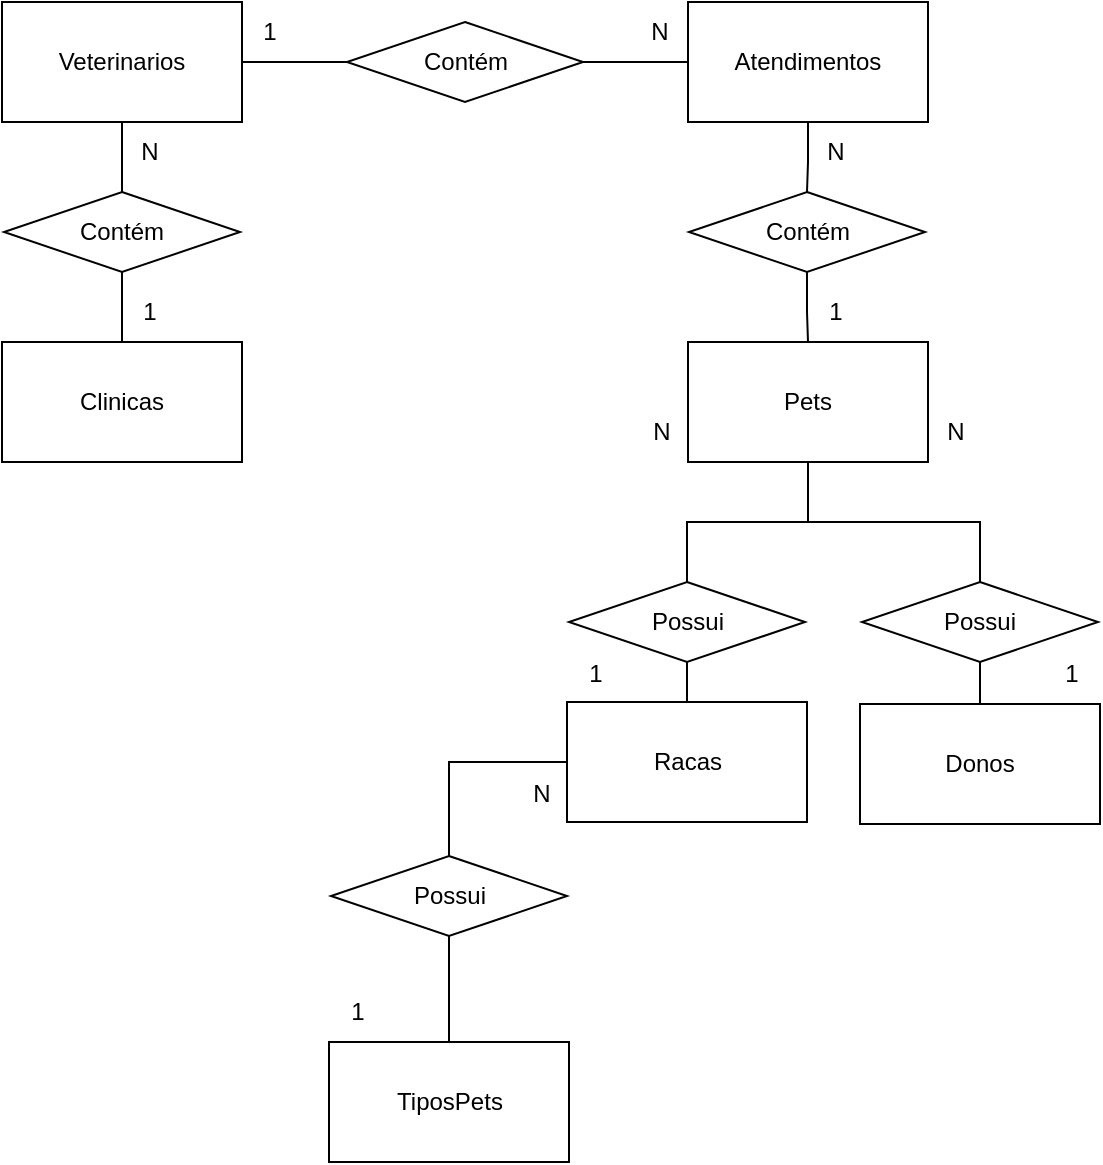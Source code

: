 <mxfile version="12.5.8" type="device" pages="2"><diagram id="yIOOfHhtOUt9rxqRcaLj" name="conceitual"><mxGraphModel dx="1221" dy="651" grid="1" gridSize="10" guides="1" tooltips="1" connect="1" arrows="1" fold="1" page="1" pageScale="1" pageWidth="827" pageHeight="1169" math="0" shadow="0"><root><mxCell id="0"/><mxCell id="1" parent="0"/><mxCell id="74wFqp07ixhWODf-E4Uv-1" value="Clinicas" style="rounded=0;whiteSpace=wrap;html=1;" parent="1" vertex="1"><mxGeometry x="160" y="240" width="120" height="60" as="geometry"/></mxCell><mxCell id="74wFqp07ixhWODf-E4Uv-18" style="edgeStyle=orthogonalEdgeStyle;rounded=0;orthogonalLoop=1;jettySize=auto;html=1;entryX=0.5;entryY=0;entryDx=0;entryDy=0;endArrow=none;endFill=0;" parent="1" source="74wFqp07ixhWODf-E4Uv-2" target="74wFqp07ixhWODf-E4Uv-17" edge="1"><mxGeometry relative="1" as="geometry"/></mxCell><mxCell id="74wFqp07ixhWODf-E4Uv-20" style="edgeStyle=orthogonalEdgeStyle;rounded=0;orthogonalLoop=1;jettySize=auto;html=1;entryX=0.5;entryY=0;entryDx=0;entryDy=0;endArrow=none;endFill=0;" parent="1" source="74wFqp07ixhWODf-E4Uv-2" target="74wFqp07ixhWODf-E4Uv-16" edge="1"><mxGeometry relative="1" as="geometry"/></mxCell><mxCell id="74wFqp07ixhWODf-E4Uv-2" value="Pets" style="rounded=0;whiteSpace=wrap;html=1;" parent="1" vertex="1"><mxGeometry x="503" y="240" width="120" height="60" as="geometry"/></mxCell><mxCell id="74wFqp07ixhWODf-E4Uv-3" value="TiposPets" style="rounded=0;whiteSpace=wrap;html=1;" parent="1" vertex="1"><mxGeometry x="323.5" y="590" width="120" height="60" as="geometry"/></mxCell><mxCell id="74wFqp07ixhWODf-E4Uv-24" style="edgeStyle=orthogonalEdgeStyle;rounded=0;orthogonalLoop=1;jettySize=auto;html=1;endArrow=none;endFill=0;entryX=0.5;entryY=0;entryDx=0;entryDy=0;exitX=0;exitY=0.5;exitDx=0;exitDy=0;" parent="1" source="74wFqp07ixhWODf-E4Uv-4" target="74wFqp07ixhWODf-E4Uv-22" edge="1"><mxGeometry relative="1" as="geometry"><mxPoint x="380" y="490" as="targetPoint"/></mxGeometry></mxCell><mxCell id="74wFqp07ixhWODf-E4Uv-4" value="&lt;div&gt;Racas&lt;/div&gt;" style="rounded=0;whiteSpace=wrap;html=1;" parent="1" vertex="1"><mxGeometry x="442.5" y="420" width="120" height="60" as="geometry"/></mxCell><mxCell id="74wFqp07ixhWODf-E4Uv-5" value="Donos" style="rounded=0;whiteSpace=wrap;html=1;" parent="1" vertex="1"><mxGeometry x="589" y="421" width="120" height="60" as="geometry"/></mxCell><mxCell id="74wFqp07ixhWODf-E4Uv-9" style="edgeStyle=orthogonalEdgeStyle;rounded=0;orthogonalLoop=1;jettySize=auto;html=1;entryX=0;entryY=0.5;entryDx=0;entryDy=0;endArrow=none;endFill=0;" parent="1" source="74wFqp07ixhWODf-E4Uv-6" target="74wFqp07ixhWODf-E4Uv-8" edge="1"><mxGeometry relative="1" as="geometry"/></mxCell><mxCell id="MJemmIyxFv0xTO64hzrj-2" style="edgeStyle=orthogonalEdgeStyle;rounded=0;orthogonalLoop=1;jettySize=auto;html=1;entryX=0.5;entryY=0;entryDx=0;entryDy=0;endArrow=none;endFill=0;" parent="1" source="74wFqp07ixhWODf-E4Uv-6" target="MJemmIyxFv0xTO64hzrj-1" edge="1"><mxGeometry relative="1" as="geometry"/></mxCell><mxCell id="74wFqp07ixhWODf-E4Uv-6" value="Veterinarios" style="rounded=0;whiteSpace=wrap;html=1;" parent="1" vertex="1"><mxGeometry x="160" y="70" width="120" height="60" as="geometry"/></mxCell><mxCell id="74wFqp07ixhWODf-E4Uv-14" style="edgeStyle=orthogonalEdgeStyle;rounded=0;orthogonalLoop=1;jettySize=auto;html=1;entryX=0.5;entryY=0;entryDx=0;entryDy=0;endArrow=none;endFill=0;" parent="1" source="74wFqp07ixhWODf-E4Uv-7" target="74wFqp07ixhWODf-E4Uv-13" edge="1"><mxGeometry relative="1" as="geometry"/></mxCell><mxCell id="74wFqp07ixhWODf-E4Uv-7" value="Atendimentos" style="rounded=0;whiteSpace=wrap;html=1;" parent="1" vertex="1"><mxGeometry x="503" y="70" width="120" height="60" as="geometry"/></mxCell><mxCell id="74wFqp07ixhWODf-E4Uv-10" style="edgeStyle=orthogonalEdgeStyle;rounded=0;orthogonalLoop=1;jettySize=auto;html=1;entryX=0;entryY=0.5;entryDx=0;entryDy=0;endArrow=none;endFill=0;" parent="1" source="74wFqp07ixhWODf-E4Uv-8" target="74wFqp07ixhWODf-E4Uv-7" edge="1"><mxGeometry relative="1" as="geometry"/></mxCell><mxCell id="74wFqp07ixhWODf-E4Uv-8" value="Contém" style="rhombus;whiteSpace=wrap;html=1;" parent="1" vertex="1"><mxGeometry x="332.5" y="80" width="118" height="40" as="geometry"/></mxCell><mxCell id="74wFqp07ixhWODf-E4Uv-11" value="1" style="text;html=1;strokeColor=none;fillColor=none;align=center;verticalAlign=middle;whiteSpace=wrap;rounded=0;" parent="1" vertex="1"><mxGeometry x="280" y="70" width="28" height="30" as="geometry"/></mxCell><mxCell id="74wFqp07ixhWODf-E4Uv-12" value="N" style="text;html=1;strokeColor=none;fillColor=none;align=center;verticalAlign=middle;whiteSpace=wrap;rounded=0;" parent="1" vertex="1"><mxGeometry x="475" y="70" width="28" height="30" as="geometry"/></mxCell><mxCell id="74wFqp07ixhWODf-E4Uv-15" style="edgeStyle=orthogonalEdgeStyle;rounded=0;orthogonalLoop=1;jettySize=auto;html=1;entryX=0.5;entryY=0;entryDx=0;entryDy=0;endArrow=none;endFill=0;" parent="1" source="74wFqp07ixhWODf-E4Uv-13" target="74wFqp07ixhWODf-E4Uv-2" edge="1"><mxGeometry relative="1" as="geometry"/></mxCell><mxCell id="74wFqp07ixhWODf-E4Uv-13" value="Contém" style="rhombus;whiteSpace=wrap;html=1;" parent="1" vertex="1"><mxGeometry x="503.5" y="165" width="118" height="40" as="geometry"/></mxCell><mxCell id="74wFqp07ixhWODf-E4Uv-21" style="edgeStyle=orthogonalEdgeStyle;rounded=0;orthogonalLoop=1;jettySize=auto;html=1;entryX=0.5;entryY=0;entryDx=0;entryDy=0;endArrow=none;endFill=0;" parent="1" source="74wFqp07ixhWODf-E4Uv-16" target="74wFqp07ixhWODf-E4Uv-5" edge="1"><mxGeometry relative="1" as="geometry"/></mxCell><mxCell id="74wFqp07ixhWODf-E4Uv-16" value="Possui" style="rhombus;whiteSpace=wrap;html=1;" parent="1" vertex="1"><mxGeometry x="590" y="360" width="118" height="40" as="geometry"/></mxCell><mxCell id="74wFqp07ixhWODf-E4Uv-19" style="edgeStyle=orthogonalEdgeStyle;rounded=0;orthogonalLoop=1;jettySize=auto;html=1;entryX=0.5;entryY=0;entryDx=0;entryDy=0;endArrow=none;endFill=0;" parent="1" source="74wFqp07ixhWODf-E4Uv-17" target="74wFqp07ixhWODf-E4Uv-4" edge="1"><mxGeometry relative="1" as="geometry"/></mxCell><mxCell id="74wFqp07ixhWODf-E4Uv-17" value="Possui" style="rhombus;whiteSpace=wrap;html=1;" parent="1" vertex="1"><mxGeometry x="443.5" y="360" width="118" height="40" as="geometry"/></mxCell><mxCell id="74wFqp07ixhWODf-E4Uv-26" style="edgeStyle=orthogonalEdgeStyle;rounded=0;orthogonalLoop=1;jettySize=auto;html=1;entryX=0.5;entryY=0;entryDx=0;entryDy=0;endArrow=none;endFill=0;" parent="1" source="74wFqp07ixhWODf-E4Uv-22" target="74wFqp07ixhWODf-E4Uv-3" edge="1"><mxGeometry relative="1" as="geometry"/></mxCell><mxCell id="74wFqp07ixhWODf-E4Uv-22" value="Possui" style="rhombus;whiteSpace=wrap;html=1;" parent="1" vertex="1"><mxGeometry x="324.5" y="497" width="118" height="40" as="geometry"/></mxCell><mxCell id="MJemmIyxFv0xTO64hzrj-3" style="edgeStyle=orthogonalEdgeStyle;rounded=0;orthogonalLoop=1;jettySize=auto;html=1;endArrow=none;endFill=0;" parent="1" source="MJemmIyxFv0xTO64hzrj-1" target="74wFqp07ixhWODf-E4Uv-1" edge="1"><mxGeometry relative="1" as="geometry"/></mxCell><mxCell id="MJemmIyxFv0xTO64hzrj-1" value="Contém" style="rhombus;whiteSpace=wrap;html=1;" parent="1" vertex="1"><mxGeometry x="161" y="165" width="118" height="40" as="geometry"/></mxCell><mxCell id="MJemmIyxFv0xTO64hzrj-4" value="1" style="text;html=1;strokeColor=none;fillColor=none;align=center;verticalAlign=middle;whiteSpace=wrap;rounded=0;" parent="1" vertex="1"><mxGeometry x="220" y="210" width="28" height="30" as="geometry"/></mxCell><mxCell id="MJemmIyxFv0xTO64hzrj-5" value="N" style="text;html=1;strokeColor=none;fillColor=none;align=center;verticalAlign=middle;whiteSpace=wrap;rounded=0;" parent="1" vertex="1"><mxGeometry x="220" y="130" width="28" height="30" as="geometry"/></mxCell><mxCell id="w8IXrViz25cH-T80FAYZ-2" value="N" style="text;html=1;strokeColor=none;fillColor=none;align=center;verticalAlign=middle;whiteSpace=wrap;rounded=0;" parent="1" vertex="1"><mxGeometry x="563" y="130" width="28" height="30" as="geometry"/></mxCell><mxCell id="w8IXrViz25cH-T80FAYZ-3" value="1" style="text;html=1;strokeColor=none;fillColor=none;align=center;verticalAlign=middle;whiteSpace=wrap;rounded=0;" parent="1" vertex="1"><mxGeometry x="563" y="210" width="28" height="30" as="geometry"/></mxCell><mxCell id="w8IXrViz25cH-T80FAYZ-4" value="1" style="text;html=1;strokeColor=none;fillColor=none;align=center;verticalAlign=middle;whiteSpace=wrap;rounded=0;" parent="1" vertex="1"><mxGeometry x="442.5" y="391" width="28" height="30" as="geometry"/></mxCell><mxCell id="w8IXrViz25cH-T80FAYZ-5" value="N" style="text;html=1;strokeColor=none;fillColor=none;align=center;verticalAlign=middle;whiteSpace=wrap;rounded=0;" parent="1" vertex="1"><mxGeometry x="475.5" y="270" width="28" height="30" as="geometry"/></mxCell><mxCell id="w8IXrViz25cH-T80FAYZ-6" value="1" style="text;html=1;strokeColor=none;fillColor=none;align=center;verticalAlign=middle;whiteSpace=wrap;rounded=0;" parent="1" vertex="1"><mxGeometry x="681" y="391" width="28" height="30" as="geometry"/></mxCell><mxCell id="w8IXrViz25cH-T80FAYZ-7" value="N" style="text;html=1;strokeColor=none;fillColor=none;align=center;verticalAlign=middle;whiteSpace=wrap;rounded=0;" parent="1" vertex="1"><mxGeometry x="623" y="270" width="28" height="30" as="geometry"/></mxCell><mxCell id="w8IXrViz25cH-T80FAYZ-8" value="1" style="text;html=1;strokeColor=none;fillColor=none;align=center;verticalAlign=middle;whiteSpace=wrap;rounded=0;" parent="1" vertex="1"><mxGeometry x="323.5" y="560" width="28" height="30" as="geometry"/></mxCell><mxCell id="w8IXrViz25cH-T80FAYZ-9" value="N" style="text;html=1;strokeColor=none;fillColor=none;align=center;verticalAlign=middle;whiteSpace=wrap;rounded=0;" parent="1" vertex="1"><mxGeometry x="415.5" y="451" width="28" height="30" as="geometry"/></mxCell></root></mxGraphModel></diagram><diagram id="DdZKMR58_YKbomkdZUpm" name="logico"><mxGraphModel dx="1221" dy="651" grid="1" gridSize="10" guides="1" tooltips="1" connect="1" arrows="1" fold="1" page="1" pageScale="1" pageWidth="827" pageHeight="1169" math="0" shadow="0"><root><mxCell id="Ou-zenPgsvN1Dk5Yes9s-0"/><mxCell id="Ou-zenPgsvN1Dk5Yes9s-1" parent="Ou-zenPgsvN1Dk5Yes9s-0"/><mxCell id="Ou-zenPgsvN1Dk5Yes9s-2" value="Clinicas" style="swimlane;fontStyle=0;childLayout=stackLayout;horizontal=1;startSize=26;fillColor=#e0e0e0;horizontalStack=0;resizeParent=1;resizeParentMax=0;resizeLast=0;collapsible=1;marginBottom=0;swimlaneFillColor=#ffffff;align=center;fontSize=14;" parent="Ou-zenPgsvN1Dk5Yes9s-1" vertex="1"><mxGeometry x="10" y="42.5" width="160" height="118" as="geometry"/></mxCell><mxCell id="Ou-zenPgsvN1Dk5Yes9s-3" value="IdClinica" style="shape=partialRectangle;top=0;left=0;right=0;bottom=1;align=left;verticalAlign=middle;fillColor=none;spacingLeft=34;spacingRight=4;overflow=hidden;rotatable=0;points=[[0,0.5],[1,0.5]];portConstraint=eastwest;dropTarget=0;fontStyle=5;fontSize=12;" parent="Ou-zenPgsvN1Dk5Yes9s-2" vertex="1"><mxGeometry y="26" width="160" height="30" as="geometry"/></mxCell><mxCell id="Ou-zenPgsvN1Dk5Yes9s-4" value="PK" style="shape=partialRectangle;top=0;left=0;bottom=0;fillColor=none;align=left;verticalAlign=middle;spacingLeft=4;spacingRight=4;overflow=hidden;rotatable=0;points=[];portConstraint=eastwest;part=1;fontSize=12;" parent="Ou-zenPgsvN1Dk5Yes9s-3" vertex="1" connectable="0"><mxGeometry width="30" height="30" as="geometry"/></mxCell><mxCell id="Ou-zenPgsvN1Dk5Yes9s-5" value="Nome" style="shape=partialRectangle;top=0;left=0;right=0;bottom=0;align=left;verticalAlign=top;fillColor=none;spacingLeft=34;spacingRight=4;overflow=hidden;rotatable=0;points=[[0,0.5],[1,0.5]];portConstraint=eastwest;dropTarget=0;fontSize=12;" parent="Ou-zenPgsvN1Dk5Yes9s-2" vertex="1"><mxGeometry y="56" width="160" height="26" as="geometry"/></mxCell><mxCell id="Ou-zenPgsvN1Dk5Yes9s-6" value="" style="shape=partialRectangle;top=0;left=0;bottom=0;fillColor=none;align=left;verticalAlign=top;spacingLeft=4;spacingRight=4;overflow=hidden;rotatable=0;points=[];portConstraint=eastwest;part=1;fontSize=12;" parent="Ou-zenPgsvN1Dk5Yes9s-5" vertex="1" connectable="0"><mxGeometry width="30" height="26" as="geometry"/></mxCell><mxCell id="Ou-zenPgsvN1Dk5Yes9s-7" value="Endereco" style="shape=partialRectangle;top=0;left=0;right=0;bottom=0;align=left;verticalAlign=top;fillColor=none;spacingLeft=34;spacingRight=4;overflow=hidden;rotatable=0;points=[[0,0.5],[1,0.5]];portConstraint=eastwest;dropTarget=0;fontSize=12;" parent="Ou-zenPgsvN1Dk5Yes9s-2" vertex="1"><mxGeometry y="82" width="160" height="26" as="geometry"/></mxCell><mxCell id="Ou-zenPgsvN1Dk5Yes9s-8" value="" style="shape=partialRectangle;top=0;left=0;bottom=0;fillColor=none;align=left;verticalAlign=top;spacingLeft=4;spacingRight=4;overflow=hidden;rotatable=0;points=[];portConstraint=eastwest;part=1;fontSize=12;" parent="Ou-zenPgsvN1Dk5Yes9s-7" vertex="1" connectable="0"><mxGeometry width="30" height="26" as="geometry"/></mxCell><mxCell id="Ou-zenPgsvN1Dk5Yes9s-11" value="" style="shape=partialRectangle;top=0;left=0;right=0;bottom=0;align=left;verticalAlign=top;fillColor=none;spacingLeft=34;spacingRight=4;overflow=hidden;rotatable=0;points=[[0,0.5],[1,0.5]];portConstraint=eastwest;dropTarget=0;fontSize=12;" parent="Ou-zenPgsvN1Dk5Yes9s-2" vertex="1"><mxGeometry y="108" width="160" height="10" as="geometry"/></mxCell><mxCell id="Ou-zenPgsvN1Dk5Yes9s-12" value="" style="shape=partialRectangle;top=0;left=0;bottom=0;fillColor=none;align=left;verticalAlign=top;spacingLeft=4;spacingRight=4;overflow=hidden;rotatable=0;points=[];portConstraint=eastwest;part=1;fontSize=12;" parent="Ou-zenPgsvN1Dk5Yes9s-11" vertex="1" connectable="0"><mxGeometry width="30" height="10" as="geometry"/></mxCell><mxCell id="Ou-zenPgsvN1Dk5Yes9s-13" value="Pets" style="swimlane;fontStyle=0;childLayout=stackLayout;horizontal=1;startSize=26;fillColor=#e0e0e0;horizontalStack=0;resizeParent=1;resizeParentMax=0;resizeLast=0;collapsible=1;marginBottom=0;swimlaneFillColor=#ffffff;align=center;fontSize=14;" parent="Ou-zenPgsvN1Dk5Yes9s-1" vertex="1"><mxGeometry x="270" y="240" width="160" height="168" as="geometry"/></mxCell><mxCell id="Ou-zenPgsvN1Dk5Yes9s-14" value="IdPet" style="shape=partialRectangle;top=0;left=0;right=0;bottom=0;align=left;verticalAlign=middle;fillColor=none;spacingLeft=60;spacingRight=4;overflow=hidden;rotatable=0;points=[[0,0.5],[1,0.5]];portConstraint=eastwest;dropTarget=0;fontStyle=5;fontSize=12;" parent="Ou-zenPgsvN1Dk5Yes9s-13" vertex="1"><mxGeometry y="26" width="160" height="30" as="geometry"/></mxCell><mxCell id="Ou-zenPgsvN1Dk5Yes9s-15" value="PK" style="shape=partialRectangle;fontStyle=1;top=0;left=0;bottom=0;fillColor=none;align=left;verticalAlign=middle;spacingLeft=4;spacingRight=4;overflow=hidden;rotatable=0;points=[];portConstraint=eastwest;part=1;fontSize=12;" parent="Ou-zenPgsvN1Dk5Yes9s-14" vertex="1" connectable="0"><mxGeometry width="56" height="30" as="geometry"/></mxCell><mxCell id="Ou-zenPgsvN1Dk5Yes9s-22" value="IdRaca" style="shape=partialRectangle;top=0;left=0;right=0;bottom=1;align=left;verticalAlign=middle;fillColor=none;spacingLeft=60;spacingRight=4;overflow=hidden;rotatable=0;points=[[0,0.5],[1,0.5]];portConstraint=eastwest;dropTarget=0;fontStyle=5;fontSize=12;strokeColor=none;" parent="Ou-zenPgsvN1Dk5Yes9s-13" vertex="1"><mxGeometry y="56" width="160" height="30" as="geometry"/></mxCell><mxCell id="Ou-zenPgsvN1Dk5Yes9s-23" value="FK" style="shape=partialRectangle;fontStyle=1;top=0;left=0;bottom=0;fillColor=none;align=left;verticalAlign=middle;spacingLeft=4;spacingRight=4;overflow=hidden;rotatable=0;points=[];portConstraint=eastwest;part=1;fontSize=12;" parent="Ou-zenPgsvN1Dk5Yes9s-22" vertex="1" connectable="0"><mxGeometry width="56" height="30" as="geometry"/></mxCell><mxCell id="Ou-zenPgsvN1Dk5Yes9s-16" value="IdDono" style="shape=partialRectangle;top=0;left=0;right=0;bottom=1;align=left;verticalAlign=middle;fillColor=none;spacingLeft=60;spacingRight=4;overflow=hidden;rotatable=0;points=[[0,0.5],[1,0.5]];portConstraint=eastwest;dropTarget=0;fontStyle=5;fontSize=12;" parent="Ou-zenPgsvN1Dk5Yes9s-13" vertex="1"><mxGeometry y="86" width="160" height="30" as="geometry"/></mxCell><mxCell id="Ou-zenPgsvN1Dk5Yes9s-17" value="FK" style="shape=partialRectangle;fontStyle=1;top=0;left=0;bottom=0;fillColor=none;align=left;verticalAlign=middle;spacingLeft=4;spacingRight=4;overflow=hidden;rotatable=0;points=[];portConstraint=eastwest;part=1;fontSize=12;" parent="Ou-zenPgsvN1Dk5Yes9s-16" vertex="1" connectable="0"><mxGeometry width="56" height="30" as="geometry"/></mxCell><mxCell id="Ou-zenPgsvN1Dk5Yes9s-18" value="Nome" style="shape=partialRectangle;top=0;left=0;right=0;bottom=0;align=left;verticalAlign=top;fillColor=none;spacingLeft=60;spacingRight=4;overflow=hidden;rotatable=0;points=[[0,0.5],[1,0.5]];portConstraint=eastwest;dropTarget=0;fontSize=12;" parent="Ou-zenPgsvN1Dk5Yes9s-13" vertex="1"><mxGeometry y="116" width="160" height="26" as="geometry"/></mxCell><mxCell id="Ou-zenPgsvN1Dk5Yes9s-19" value="" style="shape=partialRectangle;top=0;left=0;bottom=0;fillColor=none;align=left;verticalAlign=top;spacingLeft=4;spacingRight=4;overflow=hidden;rotatable=0;points=[];portConstraint=eastwest;part=1;fontSize=12;" parent="Ou-zenPgsvN1Dk5Yes9s-18" vertex="1" connectable="0"><mxGeometry width="56" height="26" as="geometry"/></mxCell><mxCell id="Ou-zenPgsvN1Dk5Yes9s-20" value="DataNascimento" style="shape=partialRectangle;top=0;left=0;right=0;bottom=0;align=left;verticalAlign=top;fillColor=none;spacingLeft=60;spacingRight=4;overflow=hidden;rotatable=0;points=[[0,0.5],[1,0.5]];portConstraint=eastwest;dropTarget=0;fontSize=12;" parent="Ou-zenPgsvN1Dk5Yes9s-13" vertex="1"><mxGeometry y="142" width="160" height="26" as="geometry"/></mxCell><mxCell id="Ou-zenPgsvN1Dk5Yes9s-21" value="" style="shape=partialRectangle;top=0;left=0;bottom=0;fillColor=none;align=left;verticalAlign=top;spacingLeft=4;spacingRight=4;overflow=hidden;rotatable=0;points=[];portConstraint=eastwest;part=1;fontSize=12;" parent="Ou-zenPgsvN1Dk5Yes9s-20" vertex="1" connectable="0"><mxGeometry width="56" height="26" as="geometry"/></mxCell><mxCell id="Ou-zenPgsvN1Dk5Yes9s-24" value="TiposPets" style="swimlane;fontStyle=0;childLayout=stackLayout;horizontal=1;startSize=26;fillColor=#e0e0e0;horizontalStack=0;resizeParent=1;resizeParentMax=0;resizeLast=0;collapsible=1;marginBottom=0;swimlaneFillColor=#ffffff;align=center;fontSize=14;" parent="Ou-zenPgsvN1Dk5Yes9s-1" vertex="1"><mxGeometry x="270" y="480" width="160" height="92" as="geometry"/></mxCell><mxCell id="Ou-zenPgsvN1Dk5Yes9s-25" value="IdTipoPet" style="shape=partialRectangle;top=0;left=0;right=0;bottom=1;align=left;verticalAlign=middle;fillColor=none;spacingLeft=34;spacingRight=4;overflow=hidden;rotatable=0;points=[[0,0.5],[1,0.5]];portConstraint=eastwest;dropTarget=0;fontStyle=5;fontSize=12;" parent="Ou-zenPgsvN1Dk5Yes9s-24" vertex="1"><mxGeometry y="26" width="160" height="30" as="geometry"/></mxCell><mxCell id="Ou-zenPgsvN1Dk5Yes9s-26" value="PK" style="shape=partialRectangle;top=0;left=0;bottom=0;fillColor=none;align=left;verticalAlign=middle;spacingLeft=4;spacingRight=4;overflow=hidden;rotatable=0;points=[];portConstraint=eastwest;part=1;fontSize=12;" parent="Ou-zenPgsvN1Dk5Yes9s-25" vertex="1" connectable="0"><mxGeometry width="30" height="30" as="geometry"/></mxCell><mxCell id="Ou-zenPgsvN1Dk5Yes9s-27" value="Descricao" style="shape=partialRectangle;top=0;left=0;right=0;bottom=0;align=left;verticalAlign=top;fillColor=none;spacingLeft=34;spacingRight=4;overflow=hidden;rotatable=0;points=[[0,0.5],[1,0.5]];portConstraint=eastwest;dropTarget=0;fontSize=12;" parent="Ou-zenPgsvN1Dk5Yes9s-24" vertex="1"><mxGeometry y="56" width="160" height="26" as="geometry"/></mxCell><mxCell id="Ou-zenPgsvN1Dk5Yes9s-28" value="" style="shape=partialRectangle;top=0;left=0;bottom=0;fillColor=none;align=left;verticalAlign=top;spacingLeft=4;spacingRight=4;overflow=hidden;rotatable=0;points=[];portConstraint=eastwest;part=1;fontSize=12;" parent="Ou-zenPgsvN1Dk5Yes9s-27" vertex="1" connectable="0"><mxGeometry width="30" height="26" as="geometry"/></mxCell><mxCell id="Ou-zenPgsvN1Dk5Yes9s-31" value="" style="shape=partialRectangle;top=0;left=0;right=0;bottom=0;align=left;verticalAlign=top;fillColor=none;spacingLeft=34;spacingRight=4;overflow=hidden;rotatable=0;points=[[0,0.5],[1,0.5]];portConstraint=eastwest;dropTarget=0;fontSize=12;" parent="Ou-zenPgsvN1Dk5Yes9s-24" vertex="1"><mxGeometry y="82" width="160" height="10" as="geometry"/></mxCell><mxCell id="Ou-zenPgsvN1Dk5Yes9s-32" value="" style="shape=partialRectangle;top=0;left=0;bottom=0;fillColor=none;align=left;verticalAlign=top;spacingLeft=4;spacingRight=4;overflow=hidden;rotatable=0;points=[];portConstraint=eastwest;part=1;fontSize=12;" parent="Ou-zenPgsvN1Dk5Yes9s-31" vertex="1" connectable="0"><mxGeometry width="30" height="10" as="geometry"/></mxCell><mxCell id="Ou-zenPgsvN1Dk5Yes9s-33" value="Racas" style="swimlane;fontStyle=0;childLayout=stackLayout;horizontal=1;startSize=26;fillColor=#e0e0e0;horizontalStack=0;resizeParent=1;resizeParentMax=0;resizeLast=0;collapsible=1;marginBottom=0;swimlaneFillColor=#ffffff;align=center;fontSize=14;" parent="Ou-zenPgsvN1Dk5Yes9s-1" vertex="1"><mxGeometry x="10" y="240" width="160" height="112" as="geometry"/></mxCell><mxCell id="Ou-zenPgsvN1Dk5Yes9s-34" value="IdRaca" style="shape=partialRectangle;top=0;left=0;right=0;bottom=0;align=left;verticalAlign=middle;fillColor=none;spacingLeft=60;spacingRight=4;overflow=hidden;rotatable=0;points=[[0,0.5],[1,0.5]];portConstraint=eastwest;dropTarget=0;fontStyle=5;fontSize=12;" parent="Ou-zenPgsvN1Dk5Yes9s-33" vertex="1"><mxGeometry y="26" width="160" height="30" as="geometry"/></mxCell><mxCell id="Ou-zenPgsvN1Dk5Yes9s-35" value="PK" style="shape=partialRectangle;fontStyle=1;top=0;left=0;bottom=0;fillColor=none;align=left;verticalAlign=middle;spacingLeft=4;spacingRight=4;overflow=hidden;rotatable=0;points=[];portConstraint=eastwest;part=1;fontSize=12;" parent="Ou-zenPgsvN1Dk5Yes9s-34" vertex="1" connectable="0"><mxGeometry width="56" height="30" as="geometry"/></mxCell><mxCell id="Ou-zenPgsvN1Dk5Yes9s-36" value="IdTipoPet" style="shape=partialRectangle;top=0;left=0;right=0;bottom=1;align=left;verticalAlign=middle;fillColor=none;spacingLeft=60;spacingRight=4;overflow=hidden;rotatable=0;points=[[0,0.5],[1,0.5]];portConstraint=eastwest;dropTarget=0;fontStyle=5;fontSize=12;strokeColor=#000000;" parent="Ou-zenPgsvN1Dk5Yes9s-33" vertex="1"><mxGeometry y="56" width="160" height="30" as="geometry"/></mxCell><mxCell id="Ou-zenPgsvN1Dk5Yes9s-37" value="FK" style="shape=partialRectangle;fontStyle=1;top=0;left=0;bottom=0;fillColor=none;align=left;verticalAlign=middle;spacingLeft=4;spacingRight=4;overflow=hidden;rotatable=0;points=[];portConstraint=eastwest;part=1;fontSize=12;" parent="Ou-zenPgsvN1Dk5Yes9s-36" vertex="1" connectable="0"><mxGeometry width="56" height="30" as="geometry"/></mxCell><mxCell id="Ou-zenPgsvN1Dk5Yes9s-40" value="Descricao" style="shape=partialRectangle;top=0;left=0;right=0;bottom=0;align=left;verticalAlign=top;fillColor=none;spacingLeft=60;spacingRight=4;overflow=hidden;rotatable=0;points=[[0,0.5],[1,0.5]];portConstraint=eastwest;dropTarget=0;fontSize=12;" parent="Ou-zenPgsvN1Dk5Yes9s-33" vertex="1"><mxGeometry y="86" width="160" height="26" as="geometry"/></mxCell><mxCell id="Ou-zenPgsvN1Dk5Yes9s-41" value="" style="shape=partialRectangle;top=0;left=0;bottom=0;fillColor=none;align=left;verticalAlign=top;spacingLeft=4;spacingRight=4;overflow=hidden;rotatable=0;points=[];portConstraint=eastwest;part=1;fontSize=12;" parent="Ou-zenPgsvN1Dk5Yes9s-40" vertex="1" connectable="0"><mxGeometry width="56" height="26" as="geometry"/></mxCell><mxCell id="Ou-zenPgsvN1Dk5Yes9s-44" value="Donos" style="swimlane;fontStyle=0;childLayout=stackLayout;horizontal=1;startSize=26;fillColor=#e0e0e0;horizontalStack=0;resizeParent=1;resizeParentMax=0;resizeLast=0;collapsible=1;marginBottom=0;swimlaneFillColor=#ffffff;align=center;fontSize=14;" parent="Ou-zenPgsvN1Dk5Yes9s-1" vertex="1"><mxGeometry x="560" y="240" width="160" height="92" as="geometry"/></mxCell><mxCell id="Ou-zenPgsvN1Dk5Yes9s-45" value="IdDono" style="shape=partialRectangle;top=0;left=0;right=0;bottom=1;align=left;verticalAlign=middle;fillColor=none;spacingLeft=34;spacingRight=4;overflow=hidden;rotatable=0;points=[[0,0.5],[1,0.5]];portConstraint=eastwest;dropTarget=0;fontStyle=5;fontSize=12;" parent="Ou-zenPgsvN1Dk5Yes9s-44" vertex="1"><mxGeometry y="26" width="160" height="30" as="geometry"/></mxCell><mxCell id="Ou-zenPgsvN1Dk5Yes9s-46" value="PK" style="shape=partialRectangle;top=0;left=0;bottom=0;fillColor=none;align=left;verticalAlign=middle;spacingLeft=4;spacingRight=4;overflow=hidden;rotatable=0;points=[];portConstraint=eastwest;part=1;fontSize=12;" parent="Ou-zenPgsvN1Dk5Yes9s-45" vertex="1" connectable="0"><mxGeometry width="30" height="30" as="geometry"/></mxCell><mxCell id="Ou-zenPgsvN1Dk5Yes9s-47" value="Nome" style="shape=partialRectangle;top=0;left=0;right=0;bottom=0;align=left;verticalAlign=top;fillColor=none;spacingLeft=34;spacingRight=4;overflow=hidden;rotatable=0;points=[[0,0.5],[1,0.5]];portConstraint=eastwest;dropTarget=0;fontSize=12;" parent="Ou-zenPgsvN1Dk5Yes9s-44" vertex="1"><mxGeometry y="56" width="160" height="26" as="geometry"/></mxCell><mxCell id="Ou-zenPgsvN1Dk5Yes9s-48" value="" style="shape=partialRectangle;top=0;left=0;bottom=0;fillColor=none;align=left;verticalAlign=top;spacingLeft=4;spacingRight=4;overflow=hidden;rotatable=0;points=[];portConstraint=eastwest;part=1;fontSize=12;" parent="Ou-zenPgsvN1Dk5Yes9s-47" vertex="1" connectable="0"><mxGeometry width="30" height="26" as="geometry"/></mxCell><mxCell id="Ou-zenPgsvN1Dk5Yes9s-49" value="" style="shape=partialRectangle;top=0;left=0;right=0;bottom=0;align=left;verticalAlign=top;fillColor=none;spacingLeft=34;spacingRight=4;overflow=hidden;rotatable=0;points=[[0,0.5],[1,0.5]];portConstraint=eastwest;dropTarget=0;fontSize=12;" parent="Ou-zenPgsvN1Dk5Yes9s-44" vertex="1"><mxGeometry y="82" width="160" height="10" as="geometry"/></mxCell><mxCell id="Ou-zenPgsvN1Dk5Yes9s-50" value="" style="shape=partialRectangle;top=0;left=0;bottom=0;fillColor=none;align=left;verticalAlign=top;spacingLeft=4;spacingRight=4;overflow=hidden;rotatable=0;points=[];portConstraint=eastwest;part=1;fontSize=12;" parent="Ou-zenPgsvN1Dk5Yes9s-49" vertex="1" connectable="0"><mxGeometry width="30" height="10" as="geometry"/></mxCell><mxCell id="jx9YeqrNoVjlFpdl2NL0-7" value="Veterinarios" style="swimlane;fontStyle=0;childLayout=stackLayout;horizontal=1;startSize=26;fillColor=#e0e0e0;horizontalStack=0;resizeParent=1;resizeParentMax=0;resizeLast=0;collapsible=1;marginBottom=0;swimlaneFillColor=#ffffff;align=center;fontSize=14;" parent="Ou-zenPgsvN1Dk5Yes9s-1" vertex="1"><mxGeometry x="270" y="42.5" width="160" height="138" as="geometry"/></mxCell><mxCell id="jx9YeqrNoVjlFpdl2NL0-8" value="IdVeterinario" style="shape=partialRectangle;top=0;left=0;right=0;bottom=0;align=left;verticalAlign=middle;fillColor=none;spacingLeft=60;spacingRight=4;overflow=hidden;rotatable=0;points=[[0,0.5],[1,0.5]];portConstraint=eastwest;dropTarget=0;fontStyle=5;fontSize=12;" parent="jx9YeqrNoVjlFpdl2NL0-7" vertex="1"><mxGeometry y="26" width="160" height="30" as="geometry"/></mxCell><mxCell id="jx9YeqrNoVjlFpdl2NL0-9" value="PK" style="shape=partialRectangle;fontStyle=1;top=0;left=0;bottom=0;fillColor=none;align=left;verticalAlign=middle;spacingLeft=4;spacingRight=4;overflow=hidden;rotatable=0;points=[];portConstraint=eastwest;part=1;fontSize=12;" parent="jx9YeqrNoVjlFpdl2NL0-8" vertex="1" connectable="0"><mxGeometry width="56" height="30" as="geometry"/></mxCell><mxCell id="jx9YeqrNoVjlFpdl2NL0-10" value="IdClinica" style="shape=partialRectangle;top=0;left=0;right=0;bottom=1;align=left;verticalAlign=middle;fillColor=none;spacingLeft=60;spacingRight=4;overflow=hidden;rotatable=0;points=[[0,0.5],[1,0.5]];portConstraint=eastwest;dropTarget=0;fontStyle=5;fontSize=12;strokeColor=#000000;" parent="jx9YeqrNoVjlFpdl2NL0-7" vertex="1"><mxGeometry y="56" width="160" height="30" as="geometry"/></mxCell><mxCell id="jx9YeqrNoVjlFpdl2NL0-11" value="FK" style="shape=partialRectangle;fontStyle=1;top=0;left=0;bottom=0;fillColor=none;align=left;verticalAlign=middle;spacingLeft=4;spacingRight=4;overflow=hidden;rotatable=0;points=[];portConstraint=eastwest;part=1;fontSize=12;" parent="jx9YeqrNoVjlFpdl2NL0-10" vertex="1" connectable="0"><mxGeometry width="56" height="30" as="geometry"/></mxCell><mxCell id="jx9YeqrNoVjlFpdl2NL0-12" value="CRMV" style="shape=partialRectangle;top=0;left=0;right=0;bottom=0;align=left;verticalAlign=top;fillColor=none;spacingLeft=60;spacingRight=4;overflow=hidden;rotatable=0;points=[[0,0.5],[1,0.5]];portConstraint=eastwest;dropTarget=0;fontSize=12;" parent="jx9YeqrNoVjlFpdl2NL0-7" vertex="1"><mxGeometry y="86" width="160" height="26" as="geometry"/></mxCell><mxCell id="jx9YeqrNoVjlFpdl2NL0-13" value="" style="shape=partialRectangle;top=0;left=0;bottom=0;fillColor=none;align=left;verticalAlign=top;spacingLeft=4;spacingRight=4;overflow=hidden;rotatable=0;points=[];portConstraint=eastwest;part=1;fontSize=12;" parent="jx9YeqrNoVjlFpdl2NL0-12" vertex="1" connectable="0"><mxGeometry width="56" height="26" as="geometry"/></mxCell><mxCell id="jx9YeqrNoVjlFpdl2NL0-14" value="Nome" style="shape=partialRectangle;top=0;left=0;right=0;bottom=0;align=left;verticalAlign=top;fillColor=none;spacingLeft=60;spacingRight=4;overflow=hidden;rotatable=0;points=[[0,0.5],[1,0.5]];portConstraint=eastwest;dropTarget=0;fontSize=12;" parent="jx9YeqrNoVjlFpdl2NL0-7" vertex="1"><mxGeometry y="112" width="160" height="26" as="geometry"/></mxCell><mxCell id="jx9YeqrNoVjlFpdl2NL0-15" value="" style="shape=partialRectangle;top=0;left=0;bottom=0;fillColor=none;align=left;verticalAlign=top;spacingLeft=4;spacingRight=4;overflow=hidden;rotatable=0;points=[];portConstraint=eastwest;part=1;fontSize=12;" parent="jx9YeqrNoVjlFpdl2NL0-14" vertex="1" connectable="0"><mxGeometry width="56" height="26" as="geometry"/></mxCell><mxCell id="jx9YeqrNoVjlFpdl2NL0-16" value="Atendimentos" style="swimlane;fontStyle=0;childLayout=stackLayout;horizontal=1;startSize=26;fillColor=#e0e0e0;horizontalStack=0;resizeParent=1;resizeParentMax=0;resizeLast=0;collapsible=1;marginBottom=0;swimlaneFillColor=#ffffff;align=center;fontSize=14;" parent="Ou-zenPgsvN1Dk5Yes9s-1" vertex="1"><mxGeometry x="560" y="42.5" width="180" height="168" as="geometry"/></mxCell><mxCell id="jx9YeqrNoVjlFpdl2NL0-17" value="IdAtendimento" style="shape=partialRectangle;top=0;left=0;right=0;bottom=0;align=left;verticalAlign=middle;fillColor=none;spacingLeft=60;spacingRight=4;overflow=hidden;rotatable=0;points=[[0,0.5],[1,0.5]];portConstraint=eastwest;dropTarget=0;fontStyle=5;fontSize=12;" parent="jx9YeqrNoVjlFpdl2NL0-16" vertex="1"><mxGeometry y="26" width="180" height="30" as="geometry"/></mxCell><mxCell id="jx9YeqrNoVjlFpdl2NL0-18" value="PK" style="shape=partialRectangle;fontStyle=1;top=0;left=0;bottom=0;fillColor=none;align=left;verticalAlign=middle;spacingLeft=4;spacingRight=4;overflow=hidden;rotatable=0;points=[];portConstraint=eastwest;part=1;fontSize=12;" parent="jx9YeqrNoVjlFpdl2NL0-17" vertex="1" connectable="0"><mxGeometry width="56" height="30" as="geometry"/></mxCell><mxCell id="jx9YeqrNoVjlFpdl2NL0-19" value="IdPet" style="shape=partialRectangle;top=0;left=0;right=0;bottom=1;align=left;verticalAlign=middle;fillColor=none;spacingLeft=60;spacingRight=4;overflow=hidden;rotatable=0;points=[[0,0.5],[1,0.5]];portConstraint=eastwest;dropTarget=0;fontStyle=5;fontSize=12;strokeColor=none;" parent="jx9YeqrNoVjlFpdl2NL0-16" vertex="1"><mxGeometry y="56" width="180" height="30" as="geometry"/></mxCell><mxCell id="jx9YeqrNoVjlFpdl2NL0-20" value="FK" style="shape=partialRectangle;fontStyle=1;top=0;left=0;bottom=0;fillColor=none;align=left;verticalAlign=middle;spacingLeft=4;spacingRight=4;overflow=hidden;rotatable=0;points=[];portConstraint=eastwest;part=1;fontSize=12;" parent="jx9YeqrNoVjlFpdl2NL0-19" vertex="1" connectable="0"><mxGeometry width="56" height="30" as="geometry"/></mxCell><mxCell id="jx9YeqrNoVjlFpdl2NL0-21" value="IdVeterinario" style="shape=partialRectangle;top=0;left=0;right=0;bottom=1;align=left;verticalAlign=middle;fillColor=none;spacingLeft=60;spacingRight=4;overflow=hidden;rotatable=0;points=[[0,0.5],[1,0.5]];portConstraint=eastwest;dropTarget=0;fontStyle=5;fontSize=12;" parent="jx9YeqrNoVjlFpdl2NL0-16" vertex="1"><mxGeometry y="86" width="180" height="30" as="geometry"/></mxCell><mxCell id="jx9YeqrNoVjlFpdl2NL0-22" value="FK" style="shape=partialRectangle;fontStyle=1;top=0;left=0;bottom=0;fillColor=none;align=left;verticalAlign=middle;spacingLeft=4;spacingRight=4;overflow=hidden;rotatable=0;points=[];portConstraint=eastwest;part=1;fontSize=12;" parent="jx9YeqrNoVjlFpdl2NL0-21" vertex="1" connectable="0"><mxGeometry width="56" height="30" as="geometry"/></mxCell><mxCell id="jx9YeqrNoVjlFpdl2NL0-23" value="Descricao" style="shape=partialRectangle;top=0;left=0;right=0;bottom=0;align=left;verticalAlign=top;fillColor=none;spacingLeft=60;spacingRight=4;overflow=hidden;rotatable=0;points=[[0,0.5],[1,0.5]];portConstraint=eastwest;dropTarget=0;fontSize=12;" parent="jx9YeqrNoVjlFpdl2NL0-16" vertex="1"><mxGeometry y="116" width="180" height="26" as="geometry"/></mxCell><mxCell id="jx9YeqrNoVjlFpdl2NL0-24" value="" style="shape=partialRectangle;top=0;left=0;bottom=0;fillColor=none;align=left;verticalAlign=top;spacingLeft=4;spacingRight=4;overflow=hidden;rotatable=0;points=[];portConstraint=eastwest;part=1;fontSize=12;" parent="jx9YeqrNoVjlFpdl2NL0-23" vertex="1" connectable="0"><mxGeometry width="56" height="26" as="geometry"/></mxCell><mxCell id="jx9YeqrNoVjlFpdl2NL0-25" value="DataAtendimento" style="shape=partialRectangle;top=0;left=0;right=0;bottom=0;align=left;verticalAlign=top;fillColor=none;spacingLeft=60;spacingRight=4;overflow=hidden;rotatable=0;points=[[0,0.5],[1,0.5]];portConstraint=eastwest;dropTarget=0;fontSize=12;" parent="jx9YeqrNoVjlFpdl2NL0-16" vertex="1"><mxGeometry y="142" width="180" height="26" as="geometry"/></mxCell><mxCell id="jx9YeqrNoVjlFpdl2NL0-26" value="" style="shape=partialRectangle;top=0;left=0;bottom=0;fillColor=none;align=left;verticalAlign=top;spacingLeft=4;spacingRight=4;overflow=hidden;rotatable=0;points=[];portConstraint=eastwest;part=1;fontSize=12;" parent="jx9YeqrNoVjlFpdl2NL0-25" vertex="1" connectable="0"><mxGeometry width="56" height="26" as="geometry"/></mxCell><mxCell id="jx9YeqrNoVjlFpdl2NL0-27" value="" style="edgeStyle=entityRelationEdgeStyle;fontSize=12;html=1;endArrow=ERoneToMany;" parent="Ou-zenPgsvN1Dk5Yes9s-1" source="Ou-zenPgsvN1Dk5Yes9s-34" target="Ou-zenPgsvN1Dk5Yes9s-22" edge="1"><mxGeometry width="100" height="100" relative="1" as="geometry"><mxPoint x="210" y="458.5" as="sourcePoint"/><mxPoint x="310" y="358.5" as="targetPoint"/></mxGeometry></mxCell><mxCell id="jx9YeqrNoVjlFpdl2NL0-29" value="" style="edgeStyle=entityRelationEdgeStyle;fontSize=12;html=1;endArrow=ERoneToMany;" parent="Ou-zenPgsvN1Dk5Yes9s-1" source="Ou-zenPgsvN1Dk5Yes9s-3" target="jx9YeqrNoVjlFpdl2NL0-10" edge="1"><mxGeometry width="100" height="100" relative="1" as="geometry"><mxPoint x="130" y="338.5" as="sourcePoint"/><mxPoint x="230" y="238.5" as="targetPoint"/></mxGeometry></mxCell><mxCell id="jx9YeqrNoVjlFpdl2NL0-31" value="" style="edgeStyle=entityRelationEdgeStyle;fontSize=12;html=1;endArrow=ERoneToMany;" parent="Ou-zenPgsvN1Dk5Yes9s-1" source="Ou-zenPgsvN1Dk5Yes9s-45" target="Ou-zenPgsvN1Dk5Yes9s-16" edge="1"><mxGeometry width="100" height="100" relative="1" as="geometry"><mxPoint x="560" y="530" as="sourcePoint"/><mxPoint x="560" y="360" as="targetPoint"/></mxGeometry></mxCell><mxCell id="Xm3QWBuqEgyadvK1IgBR-0" value="" style="edgeStyle=entityRelationEdgeStyle;fontSize=12;html=1;endArrow=ERmany;startArrow=none;startFill=0;" parent="Ou-zenPgsvN1Dk5Yes9s-1" source="Ou-zenPgsvN1Dk5Yes9s-14" target="jx9YeqrNoVjlFpdl2NL0-19" edge="1"><mxGeometry width="100" height="100" relative="1" as="geometry"><mxPoint x="630" y="180" as="sourcePoint"/><mxPoint x="730" y="80" as="targetPoint"/></mxGeometry></mxCell><mxCell id="Xm3QWBuqEgyadvK1IgBR-1" value="" style="edgeStyle=entityRelationEdgeStyle;fontSize=12;html=1;endArrow=ERmany;startArrow=none;startFill=0;" parent="Ou-zenPgsvN1Dk5Yes9s-1" source="jx9YeqrNoVjlFpdl2NL0-8" target="jx9YeqrNoVjlFpdl2NL0-21" edge="1"><mxGeometry width="100" height="100" relative="1" as="geometry"><mxPoint x="540" y="90" as="sourcePoint"/><mxPoint x="1120" y="120" as="targetPoint"/></mxGeometry></mxCell><mxCell id="jx9YeqrNoVjlFpdl2NL0-28" value="" style="edgeStyle=entityRelationEdgeStyle;fontSize=12;html=1;endArrow=ERoneToMany;" parent="Ou-zenPgsvN1Dk5Yes9s-1" source="Ou-zenPgsvN1Dk5Yes9s-25" target="Ou-zenPgsvN1Dk5Yes9s-36" edge="1"><mxGeometry width="100" height="100" relative="1" as="geometry"><mxPoint x="20" y="663" as="sourcePoint"/><mxPoint x="120" y="563" as="targetPoint"/></mxGeometry></mxCell></root></mxGraphModel></diagram></mxfile>
